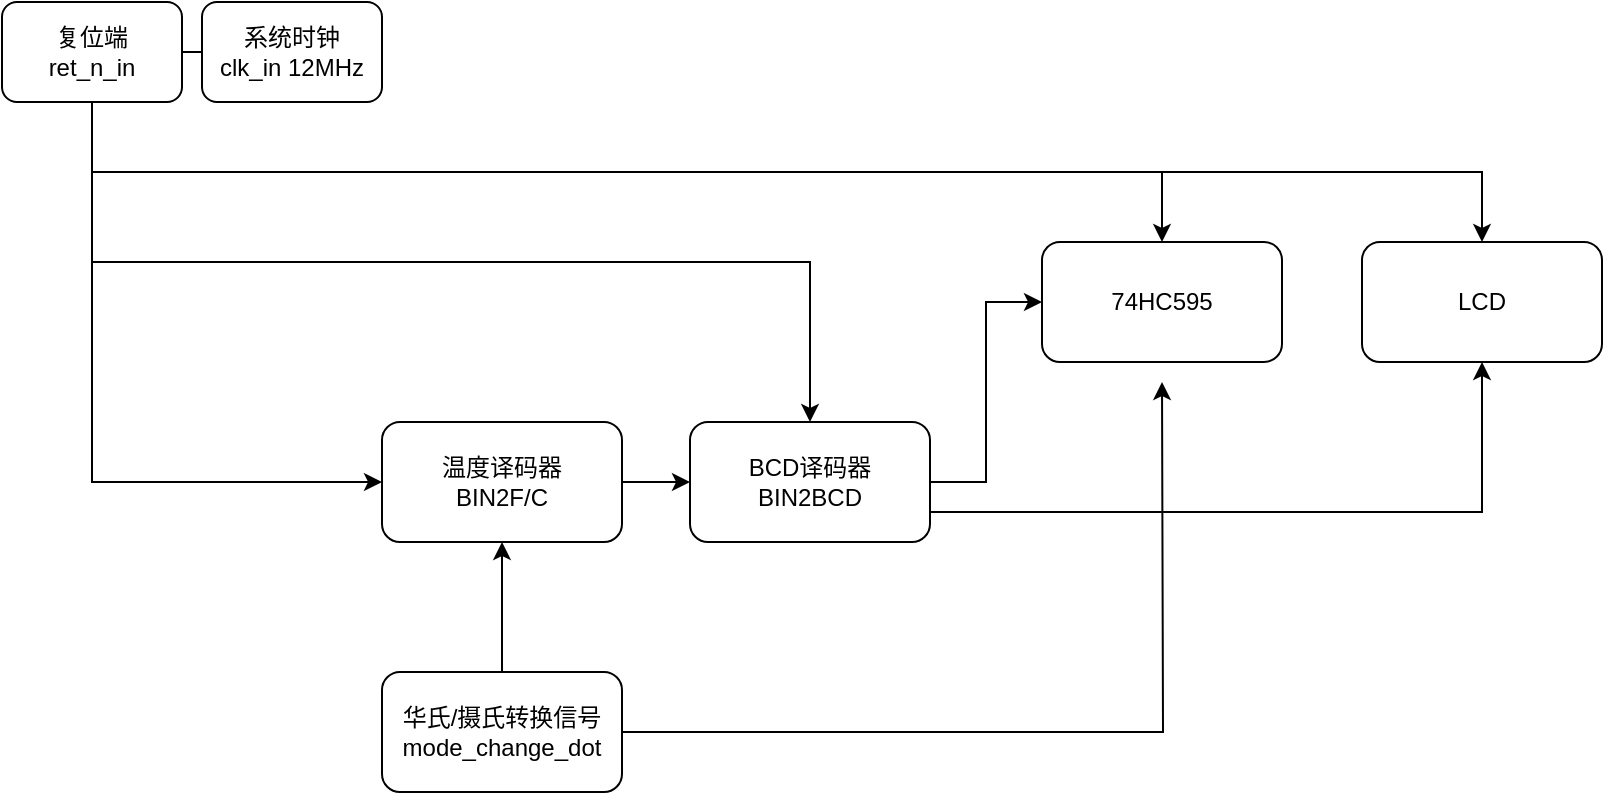 <mxfile version="20.7.4" type="github">
  <diagram id="lQU0jPUfRwBJo3jJeTk0" name="第 1 页">
    <mxGraphModel dx="930" dy="524" grid="1" gridSize="10" guides="1" tooltips="1" connect="1" arrows="1" fold="1" page="1" pageScale="1" pageWidth="827" pageHeight="1169" math="0" shadow="0">
      <root>
        <mxCell id="0" />
        <mxCell id="1" parent="0" />
        <mxCell id="YkicCYfxzeLbuCQqv5EP-2" value="系统时钟&lt;br&gt;clk_in 12MHz" style="rounded=1;whiteSpace=wrap;html=1;" vertex="1" parent="1">
          <mxGeometry x="110" y="190" width="90" height="50" as="geometry" />
        </mxCell>
        <mxCell id="YkicCYfxzeLbuCQqv5EP-10" style="edgeStyle=orthogonalEdgeStyle;rounded=0;orthogonalLoop=1;jettySize=auto;html=1;exitX=1;exitY=0.5;exitDx=0;exitDy=0;entryX=0;entryY=0.5;entryDx=0;entryDy=0;" edge="1" parent="1" source="YkicCYfxzeLbuCQqv5EP-3" target="YkicCYfxzeLbuCQqv5EP-8">
          <mxGeometry relative="1" as="geometry" />
        </mxCell>
        <mxCell id="YkicCYfxzeLbuCQqv5EP-3" value="温度译码器&lt;br&gt;BIN2F/C" style="rounded=1;whiteSpace=wrap;html=1;" vertex="1" parent="1">
          <mxGeometry x="200" y="400" width="120" height="60" as="geometry" />
        </mxCell>
        <mxCell id="YkicCYfxzeLbuCQqv5EP-4" value="74HC595" style="rounded=1;whiteSpace=wrap;html=1;" vertex="1" parent="1">
          <mxGeometry x="530" y="310" width="120" height="60" as="geometry" />
        </mxCell>
        <mxCell id="YkicCYfxzeLbuCQqv5EP-5" value="LCD" style="rounded=1;whiteSpace=wrap;html=1;" vertex="1" parent="1">
          <mxGeometry x="690" y="310" width="120" height="60" as="geometry" />
        </mxCell>
        <mxCell id="YkicCYfxzeLbuCQqv5EP-15" style="edgeStyle=orthogonalEdgeStyle;rounded=0;orthogonalLoop=1;jettySize=auto;html=1;exitX=0.5;exitY=1;exitDx=0;exitDy=0;entryX=0;entryY=0.5;entryDx=0;entryDy=0;" edge="1" parent="1" source="YkicCYfxzeLbuCQqv5EP-6" target="YkicCYfxzeLbuCQqv5EP-3">
          <mxGeometry relative="1" as="geometry" />
        </mxCell>
        <mxCell id="YkicCYfxzeLbuCQqv5EP-17" style="edgeStyle=orthogonalEdgeStyle;rounded=0;orthogonalLoop=1;jettySize=auto;html=1;exitX=0.5;exitY=1;exitDx=0;exitDy=0;entryX=0.5;entryY=0;entryDx=0;entryDy=0;" edge="1" parent="1" source="YkicCYfxzeLbuCQqv5EP-6" target="YkicCYfxzeLbuCQqv5EP-8">
          <mxGeometry relative="1" as="geometry" />
        </mxCell>
        <mxCell id="YkicCYfxzeLbuCQqv5EP-19" style="edgeStyle=orthogonalEdgeStyle;rounded=0;orthogonalLoop=1;jettySize=auto;html=1;exitX=0.5;exitY=1;exitDx=0;exitDy=0;entryX=0.5;entryY=0;entryDx=0;entryDy=0;" edge="1" parent="1" source="YkicCYfxzeLbuCQqv5EP-6" target="YkicCYfxzeLbuCQqv5EP-4">
          <mxGeometry relative="1" as="geometry" />
        </mxCell>
        <mxCell id="YkicCYfxzeLbuCQqv5EP-21" style="edgeStyle=orthogonalEdgeStyle;rounded=0;orthogonalLoop=1;jettySize=auto;html=1;exitX=0.5;exitY=1;exitDx=0;exitDy=0;entryX=0.5;entryY=0;entryDx=0;entryDy=0;" edge="1" parent="1" source="YkicCYfxzeLbuCQqv5EP-6" target="YkicCYfxzeLbuCQqv5EP-5">
          <mxGeometry relative="1" as="geometry" />
        </mxCell>
        <mxCell id="YkicCYfxzeLbuCQqv5EP-6" value="复位端&lt;br&gt;ret_n_in" style="rounded=1;whiteSpace=wrap;html=1;" vertex="1" parent="1">
          <mxGeometry x="10" y="190" width="90" height="50" as="geometry" />
        </mxCell>
        <mxCell id="YkicCYfxzeLbuCQqv5EP-9" style="edgeStyle=orthogonalEdgeStyle;rounded=0;orthogonalLoop=1;jettySize=auto;html=1;exitX=0.5;exitY=0;exitDx=0;exitDy=0;entryX=0.5;entryY=1;entryDx=0;entryDy=0;" edge="1" parent="1" source="YkicCYfxzeLbuCQqv5EP-7" target="YkicCYfxzeLbuCQqv5EP-3">
          <mxGeometry relative="1" as="geometry" />
        </mxCell>
        <mxCell id="YkicCYfxzeLbuCQqv5EP-23" style="edgeStyle=orthogonalEdgeStyle;rounded=0;orthogonalLoop=1;jettySize=auto;html=1;exitX=1;exitY=0.5;exitDx=0;exitDy=0;" edge="1" parent="1" source="YkicCYfxzeLbuCQqv5EP-7">
          <mxGeometry relative="1" as="geometry">
            <mxPoint x="590" y="380" as="targetPoint" />
          </mxGeometry>
        </mxCell>
        <mxCell id="YkicCYfxzeLbuCQqv5EP-7" value="华氏/摄氏转换信号&lt;br&gt;mode_change_dot" style="rounded=1;whiteSpace=wrap;html=1;" vertex="1" parent="1">
          <mxGeometry x="200" y="525" width="120" height="60" as="geometry" />
        </mxCell>
        <mxCell id="YkicCYfxzeLbuCQqv5EP-11" style="edgeStyle=orthogonalEdgeStyle;rounded=0;orthogonalLoop=1;jettySize=auto;html=1;exitX=1;exitY=0.5;exitDx=0;exitDy=0;entryX=0;entryY=0.5;entryDx=0;entryDy=0;" edge="1" parent="1" source="YkicCYfxzeLbuCQqv5EP-8" target="YkicCYfxzeLbuCQqv5EP-4">
          <mxGeometry relative="1" as="geometry" />
        </mxCell>
        <mxCell id="YkicCYfxzeLbuCQqv5EP-12" style="edgeStyle=orthogonalEdgeStyle;rounded=0;orthogonalLoop=1;jettySize=auto;html=1;exitX=1;exitY=0.75;exitDx=0;exitDy=0;entryX=0.5;entryY=1;entryDx=0;entryDy=0;" edge="1" parent="1" source="YkicCYfxzeLbuCQqv5EP-8" target="YkicCYfxzeLbuCQqv5EP-5">
          <mxGeometry relative="1" as="geometry" />
        </mxCell>
        <mxCell id="YkicCYfxzeLbuCQqv5EP-8" value="BCD译码器&lt;br&gt;BIN2BCD" style="rounded=1;whiteSpace=wrap;html=1;" vertex="1" parent="1">
          <mxGeometry x="354" y="400" width="120" height="60" as="geometry" />
        </mxCell>
        <mxCell id="YkicCYfxzeLbuCQqv5EP-24" value="" style="endArrow=none;html=1;rounded=0;entryX=0;entryY=0.5;entryDx=0;entryDy=0;exitX=1;exitY=0.5;exitDx=0;exitDy=0;" edge="1" parent="1" source="YkicCYfxzeLbuCQqv5EP-6" target="YkicCYfxzeLbuCQqv5EP-2">
          <mxGeometry width="50" height="50" relative="1" as="geometry">
            <mxPoint x="400" y="420" as="sourcePoint" />
            <mxPoint x="450" y="370" as="targetPoint" />
          </mxGeometry>
        </mxCell>
      </root>
    </mxGraphModel>
  </diagram>
</mxfile>
